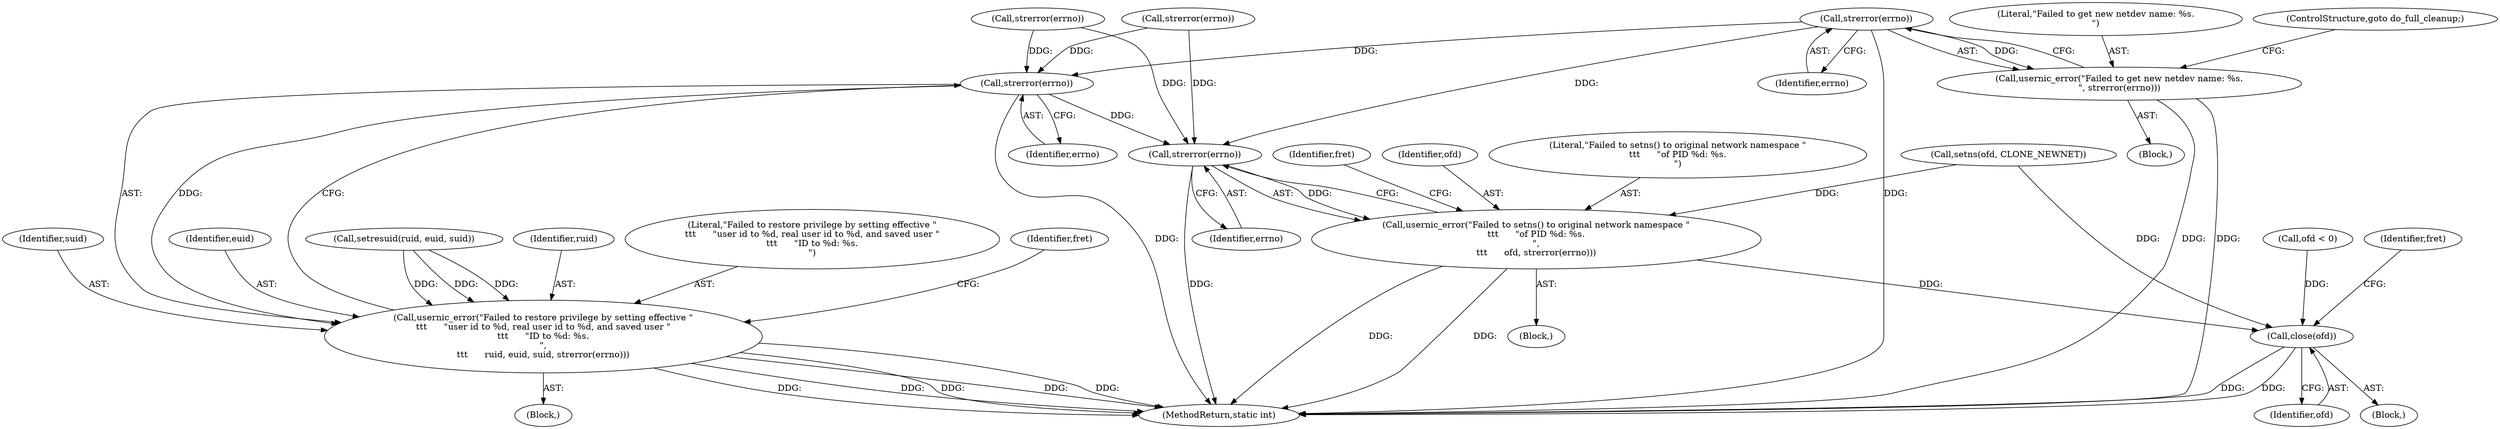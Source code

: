 digraph "0_lxc_16af238036a5464ae8f2420ed3af214f0de875f9@API" {
"1000285" [label="(Call,strerror(errno))"];
"1000283" [label="(Call,usernic_error(\"Failed to get new netdev name: %s.\n\", strerror(errno)))"];
"1000318" [label="(Call,strerror(errno))"];
"1000313" [label="(Call,usernic_error(\"Failed to restore privilege by setting effective \"\n\t\t\t      \"user id to %d, real user id to %d, and saved user \"\n\t\t\t      \"ID to %d: %s.\n\",\n\t\t\t      ruid, euid, suid, strerror(errno)))"];
"1000337" [label="(Call,strerror(errno))"];
"1000334" [label="(Call,usernic_error(\"Failed to setns() to original network namespace \"\n\t\t\t      \"of PID %d: %s.\n\",\n\t\t\t      ofd, strerror(errno)))"];
"1000350" [label="(Call,close(ofd))"];
"1000285" [label="(Call,strerror(errno))"];
"1000284" [label="(Literal,\"Failed to get new netdev name: %s.\n\")"];
"1000304" [label="(Call,setresuid(ruid, euid, suid))"];
"1000110" [label="(Block,)"];
"1000340" [label="(Identifier,fret)"];
"1000282" [label="(Block,)"];
"1000223" [label="(Call,strerror(errno))"];
"1000283" [label="(Call,usernic_error(\"Failed to get new netdev name: %s.\n\", strerror(errno)))"];
"1000333" [label="(Block,)"];
"1000336" [label="(Identifier,ofd)"];
"1000351" [label="(Identifier,ofd)"];
"1000326" [label="(Call,setns(ofd, CLONE_NEWNET))"];
"1000350" [label="(Call,close(ofd))"];
"1000338" [label="(Identifier,errno)"];
"1000315" [label="(Identifier,ruid)"];
"1000354" [label="(MethodReturn,static int)"];
"1000318" [label="(Call,strerror(errno))"];
"1000248" [label="(Call,strerror(errno))"];
"1000287" [label="(ControlStructure,goto do_full_cleanup;)"];
"1000314" [label="(Literal,\"Failed to restore privilege by setting effective \"\n\t\t\t      \"user id to %d, real user id to %d, and saved user \"\n\t\t\t      \"ID to %d: %s.\n\")"];
"1000145" [label="(Call,ofd < 0)"];
"1000321" [label="(Identifier,fret)"];
"1000319" [label="(Identifier,errno)"];
"1000313" [label="(Call,usernic_error(\"Failed to restore privilege by setting effective \"\n\t\t\t      \"user id to %d, real user id to %d, and saved user \"\n\t\t\t      \"ID to %d: %s.\n\",\n\t\t\t      ruid, euid, suid, strerror(errno)))"];
"1000334" [label="(Call,usernic_error(\"Failed to setns() to original network namespace \"\n\t\t\t      \"of PID %d: %s.\n\",\n\t\t\t      ofd, strerror(errno)))"];
"1000335" [label="(Literal,\"Failed to setns() to original network namespace \"\n\t\t\t      \"of PID %d: %s.\n\")"];
"1000316" [label="(Identifier,euid)"];
"1000353" [label="(Identifier,fret)"];
"1000312" [label="(Block,)"];
"1000337" [label="(Call,strerror(errno))"];
"1000317" [label="(Identifier,suid)"];
"1000286" [label="(Identifier,errno)"];
"1000285" -> "1000283"  [label="AST: "];
"1000285" -> "1000286"  [label="CFG: "];
"1000286" -> "1000285"  [label="AST: "];
"1000283" -> "1000285"  [label="CFG: "];
"1000285" -> "1000354"  [label="DDG: "];
"1000285" -> "1000283"  [label="DDG: "];
"1000285" -> "1000318"  [label="DDG: "];
"1000285" -> "1000337"  [label="DDG: "];
"1000283" -> "1000282"  [label="AST: "];
"1000284" -> "1000283"  [label="AST: "];
"1000287" -> "1000283"  [label="CFG: "];
"1000283" -> "1000354"  [label="DDG: "];
"1000283" -> "1000354"  [label="DDG: "];
"1000318" -> "1000313"  [label="AST: "];
"1000318" -> "1000319"  [label="CFG: "];
"1000319" -> "1000318"  [label="AST: "];
"1000313" -> "1000318"  [label="CFG: "];
"1000318" -> "1000354"  [label="DDG: "];
"1000318" -> "1000313"  [label="DDG: "];
"1000248" -> "1000318"  [label="DDG: "];
"1000223" -> "1000318"  [label="DDG: "];
"1000318" -> "1000337"  [label="DDG: "];
"1000313" -> "1000312"  [label="AST: "];
"1000314" -> "1000313"  [label="AST: "];
"1000315" -> "1000313"  [label="AST: "];
"1000316" -> "1000313"  [label="AST: "];
"1000317" -> "1000313"  [label="AST: "];
"1000321" -> "1000313"  [label="CFG: "];
"1000313" -> "1000354"  [label="DDG: "];
"1000313" -> "1000354"  [label="DDG: "];
"1000313" -> "1000354"  [label="DDG: "];
"1000313" -> "1000354"  [label="DDG: "];
"1000313" -> "1000354"  [label="DDG: "];
"1000304" -> "1000313"  [label="DDG: "];
"1000304" -> "1000313"  [label="DDG: "];
"1000304" -> "1000313"  [label="DDG: "];
"1000337" -> "1000334"  [label="AST: "];
"1000337" -> "1000338"  [label="CFG: "];
"1000338" -> "1000337"  [label="AST: "];
"1000334" -> "1000337"  [label="CFG: "];
"1000337" -> "1000354"  [label="DDG: "];
"1000337" -> "1000334"  [label="DDG: "];
"1000248" -> "1000337"  [label="DDG: "];
"1000223" -> "1000337"  [label="DDG: "];
"1000334" -> "1000333"  [label="AST: "];
"1000335" -> "1000334"  [label="AST: "];
"1000336" -> "1000334"  [label="AST: "];
"1000340" -> "1000334"  [label="CFG: "];
"1000334" -> "1000354"  [label="DDG: "];
"1000334" -> "1000354"  [label="DDG: "];
"1000326" -> "1000334"  [label="DDG: "];
"1000334" -> "1000350"  [label="DDG: "];
"1000350" -> "1000110"  [label="AST: "];
"1000350" -> "1000351"  [label="CFG: "];
"1000351" -> "1000350"  [label="AST: "];
"1000353" -> "1000350"  [label="CFG: "];
"1000350" -> "1000354"  [label="DDG: "];
"1000350" -> "1000354"  [label="DDG: "];
"1000326" -> "1000350"  [label="DDG: "];
"1000145" -> "1000350"  [label="DDG: "];
}
